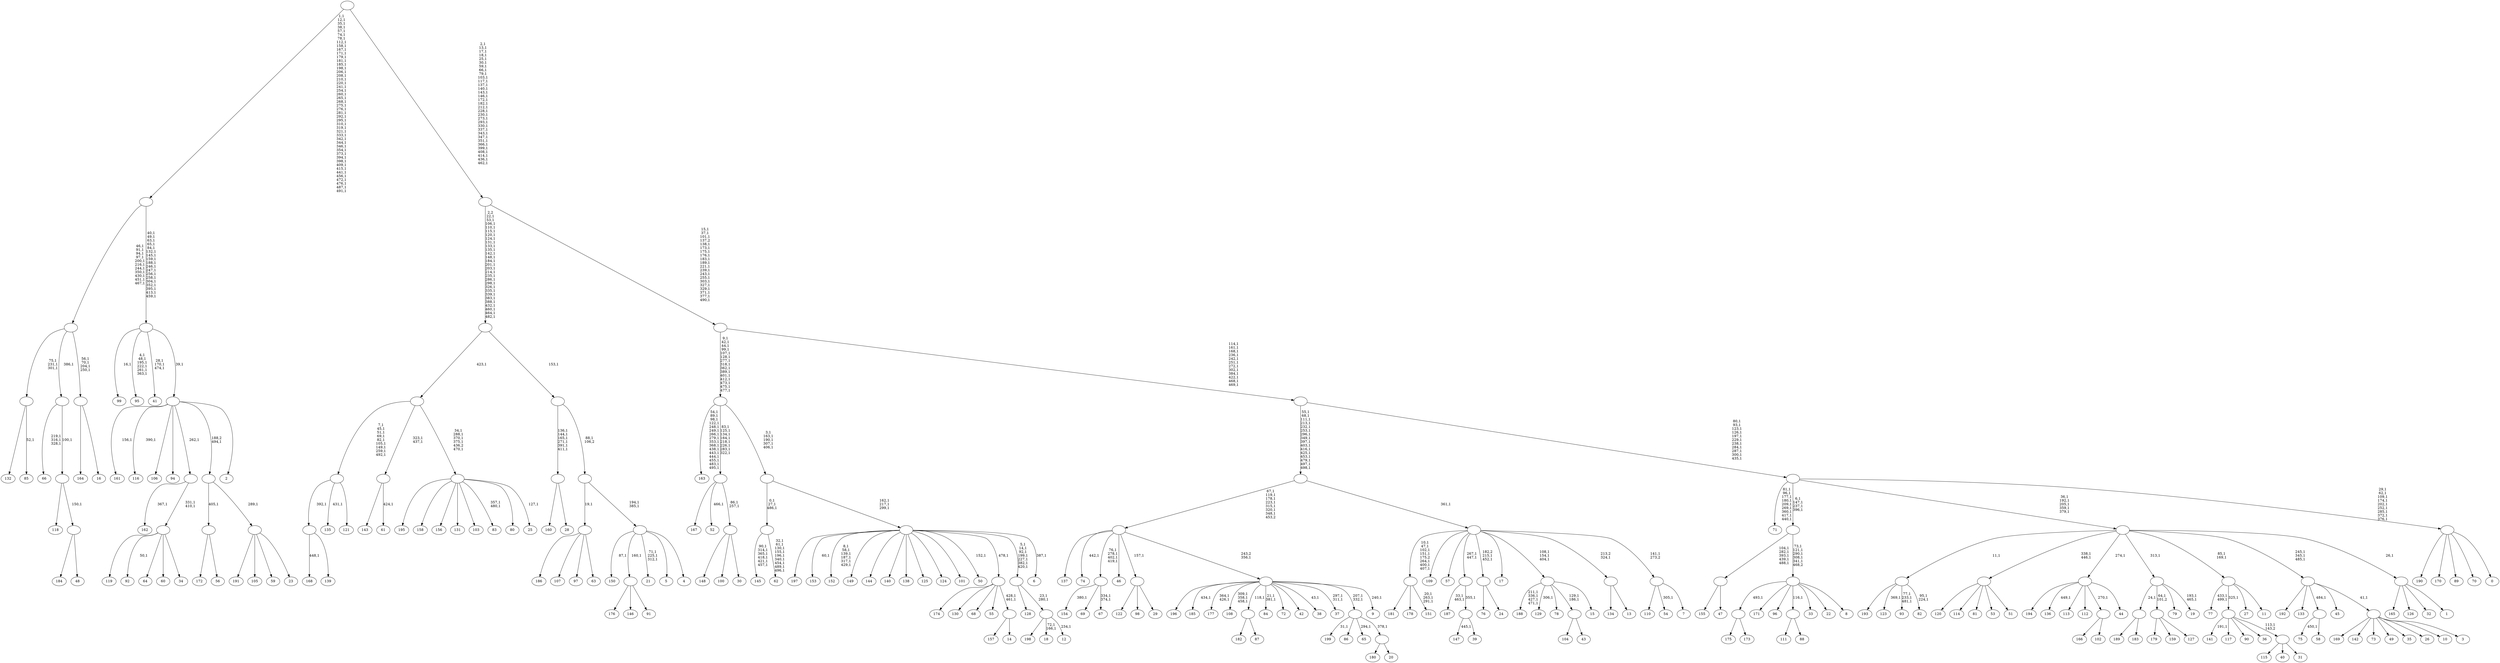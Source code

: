 digraph T {
	700 [label="199"]
	698 [label="198"]
	697 [label="197"]
	696 [label="196"]
	695 [label="195"]
	694 [label="194"]
	693 [label="193"]
	692 [label="192"]
	691 [label="191"]
	690 [label="190"]
	689 [label="189"]
	688 [label="188"]
	683 [label="187"]
	680 [label="186"]
	679 [label="185"]
	677 [label="184"]
	676 [label="183"]
	675 [label=""]
	674 [label="182"]
	673 [label="181"]
	672 [label="180"]
	671 [label="179"]
	670 [label="178"]
	669 [label="177"]
	666 [label="176"]
	665 [label="175"]
	664 [label="174"]
	663 [label="173"]
	662 [label=""]
	661 [label="172"]
	660 [label="171"]
	659 [label="170"]
	658 [label="169"]
	657 [label="168"]
	655 [label="167"]
	654 [label="166"]
	653 [label="165"]
	652 [label="164"]
	651 [label="163"]
	634 [label="162"]
	632 [label="161"]
	630 [label="160"]
	629 [label="159"]
	628 [label="158"]
	627 [label="157"]
	626 [label="156"]
	625 [label="155"]
	624 [label="154"]
	622 [label="153"]
	620 [label="152"]
	613 [label="151"]
	609 [label=""]
	602 [label="150"]
	600 [label="149"]
	599 [label="148"]
	598 [label="147"]
	596 [label="146"]
	595 [label="145"]
	588 [label="144"]
	587 [label="143"]
	586 [label="142"]
	585 [label="141"]
	583 [label="140"]
	582 [label="139"]
	581 [label=""]
	580 [label="138"]
	579 [label="137"]
	578 [label="136"]
	576 [label="135"]
	574 [label="134"]
	573 [label="133"]
	572 [label="132"]
	571 [label="131"]
	570 [label="130"]
	569 [label="129"]
	567 [label="128"]
	566 [label="127"]
	565 [label=""]
	564 [label="126"]
	563 [label="125"]
	562 [label="124"]
	561 [label="123"]
	559 [label="122"]
	558 [label="121"]
	557 [label=""]
	548 [label="120"]
	547 [label="119"]
	546 [label="118"]
	545 [label="117"]
	544 [label="116"]
	542 [label="115"]
	541 [label="114"]
	540 [label="113"]
	539 [label="112"]
	538 [label="111"]
	537 [label="110"]
	536 [label="109"]
	535 [label="108"]
	531 [label="107"]
	530 [label="106"]
	529 [label="105"]
	528 [label="104"]
	527 [label="103"]
	526 [label="102"]
	525 [label=""]
	524 [label="101"]
	523 [label="100"]
	522 [label="99"]
	520 [label="98"]
	519 [label="97"]
	518 [label="96"]
	517 [label="95"]
	510 [label="94"]
	509 [label="93"]
	505 [label="92"]
	503 [label="91"]
	502 [label=""]
	501 [label="90"]
	500 [label="89"]
	499 [label="88"]
	498 [label=""]
	497 [label="87"]
	496 [label=""]
	495 [label="86"]
	494 [label="85"]
	492 [label=""]
	489 [label="84"]
	486 [label="83"]
	483 [label="82"]
	480 [label=""]
	479 [label="81"]
	478 [label="80"]
	477 [label="79"]
	476 [label="78"]
	475 [label="77"]
	472 [label="76"]
	471 [label="75"]
	469 [label="74"]
	467 [label="73"]
	466 [label="72"]
	465 [label="71"]
	455 [label="70"]
	454 [label="69"]
	453 [label="68"]
	452 [label="67"]
	449 [label=""]
	445 [label="66"]
	441 [label="65"]
	439 [label="64"]
	438 [label="63"]
	437 [label=""]
	436 [label="62"]
	426 [label=""]
	423 [label="61"]
	421 [label=""]
	419 [label="60"]
	418 [label="59"]
	417 [label="58"]
	416 [label=""]
	415 [label="57"]
	414 [label="56"]
	413 [label=""]
	412 [label="55"]
	411 [label="54"]
	409 [label="53"]
	408 [label="52"]
	406 [label="51"]
	405 [label=""]
	403 [label="50"]
	401 [label="49"]
	400 [label="48"]
	399 [label=""]
	398 [label=""]
	397 [label=""]
	396 [label="47"]
	395 [label=""]
	390 [label="46"]
	389 [label="45"]
	388 [label="44"]
	387 [label=""]
	386 [label="43"]
	385 [label=""]
	383 [label="42"]
	382 [label="41"]
	378 [label="40"]
	377 [label="39"]
	376 [label=""]
	375 [label=""]
	373 [label="38"]
	371 [label="37"]
	368 [label="36"]
	367 [label="35"]
	366 [label="34"]
	365 [label=""]
	363 [label=""]
	362 [label="33"]
	361 [label="32"]
	360 [label="31"]
	359 [label=""]
	358 [label=""]
	357 [label="30"]
	356 [label=""]
	354 [label=""]
	346 [label="29"]
	345 [label=""]
	344 [label="28"]
	343 [label=""]
	337 [label="27"]
	336 [label="26"]
	335 [label="25"]
	333 [label=""]
	328 [label=""]
	327 [label="24"]
	326 [label=""]
	324 [label="23"]
	323 [label=""]
	322 [label=""]
	321 [label="22"]
	320 [label="21"]
	316 [label="20"]
	315 [label=""]
	314 [label=""]
	312 [label="19"]
	309 [label=""]
	308 [label="18"]
	305 [label="17"]
	304 [label="16"]
	303 [label=""]
	299 [label=""]
	288 [label="15"]
	287 [label=""]
	284 [label="14"]
	283 [label=""]
	281 [label=""]
	280 [label="13"]
	279 [label=""]
	278 [label="12"]
	276 [label=""]
	274 [label=""]
	267 [label="11"]
	266 [label=""]
	264 [label="10"]
	263 [label="9"]
	261 [label=""]
	260 [label=""]
	253 [label="8"]
	252 [label=""]
	247 [label=""]
	243 [label="7"]
	242 [label=""]
	241 [label=""]
	240 [label=""]
	224 [label="6"]
	222 [label=""]
	219 [label=""]
	214 [label=""]
	199 [label="5"]
	198 [label="4"]
	197 [label=""]
	195 [label=""]
	194 [label=""]
	193 [label=""]
	165 [label="3"]
	164 [label=""]
	163 [label=""]
	160 [label="2"]
	159 [label=""]
	158 [label=""]
	140 [label=""]
	92 [label="1"]
	91 [label=""]
	90 [label=""]
	85 [label="0"]
	84 [label=""]
	75 [label=""]
	64 [label=""]
	52 [label=""]
	33 [label=""]
	0 [label=""]
	675 -> 689 [label=""]
	675 -> 676 [label=""]
	662 -> 665 [label=""]
	662 -> 663 [label=""]
	609 -> 613 [label="20,1\n263,1\n291,1"]
	609 -> 673 [label=""]
	609 -> 670 [label=""]
	581 -> 657 [label="448,1"]
	581 -> 582 [label=""]
	565 -> 671 [label=""]
	565 -> 629 [label=""]
	565 -> 566 [label=""]
	557 -> 576 [label="431,1"]
	557 -> 581 [label="392,1"]
	557 -> 558 [label=""]
	525 -> 654 [label=""]
	525 -> 526 [label=""]
	502 -> 666 [label=""]
	502 -> 596 [label=""]
	502 -> 503 [label=""]
	498 -> 538 [label=""]
	498 -> 499 [label=""]
	496 -> 674 [label=""]
	496 -> 497 [label=""]
	492 -> 494 [label="52,1"]
	492 -> 572 [label=""]
	480 -> 483 [label="95,1\n224,1"]
	480 -> 509 [label="77,1\n233,1\n481,1"]
	480 -> 561 [label="369,1"]
	480 -> 693 [label=""]
	449 -> 452 [label="334,1\n374,1"]
	449 -> 624 [label="380,1"]
	449 -> 454 [label=""]
	437 -> 680 [label=""]
	437 -> 531 [label=""]
	437 -> 519 [label=""]
	437 -> 438 [label=""]
	426 -> 436 [label="32,1\n61,1\n130,1\n155,1\n196,1\n340,1\n454,1\n489,1\n496,1"]
	426 -> 595 [label="90,1\n314,1\n365,1\n418,1\n421,1\n457,1"]
	421 -> 423 [label="424,1"]
	421 -> 587 [label=""]
	416 -> 471 [label="450,1"]
	416 -> 417 [label=""]
	413 -> 661 [label=""]
	413 -> 414 [label=""]
	405 -> 548 [label=""]
	405 -> 541 [label=""]
	405 -> 479 [label=""]
	405 -> 409 [label=""]
	405 -> 406 [label=""]
	399 -> 677 [label=""]
	399 -> 400 [label=""]
	398 -> 546 [label=""]
	398 -> 399 [label="150,1"]
	397 -> 445 [label="219,1\n316,1\n328,1"]
	397 -> 398 [label="100,1"]
	395 -> 625 [label=""]
	395 -> 396 [label=""]
	387 -> 578 [label="449,1"]
	387 -> 694 [label=""]
	387 -> 540 [label=""]
	387 -> 539 [label=""]
	387 -> 525 [label="270,1"]
	387 -> 388 [label=""]
	385 -> 528 [label=""]
	385 -> 386 [label=""]
	376 -> 598 [label="445,1"]
	376 -> 377 [label=""]
	375 -> 683 [label="33,1\n463,1"]
	375 -> 376 [label="355,1"]
	365 -> 505 [label="50,1"]
	365 -> 547 [label=""]
	365 -> 439 [label=""]
	365 -> 419 [label=""]
	365 -> 366 [label=""]
	363 -> 365 [label="331,1\n410,1"]
	363 -> 634 [label="367,1"]
	359 -> 542 [label=""]
	359 -> 378 [label=""]
	359 -> 360 [label=""]
	358 -> 585 [label="191,1"]
	358 -> 545 [label=""]
	358 -> 501 [label=""]
	358 -> 368 [label=""]
	358 -> 359 [label="113,1\n143,2"]
	356 -> 599 [label=""]
	356 -> 523 [label=""]
	356 -> 357 [label=""]
	354 -> 356 [label="86,1\n257,1"]
	354 -> 408 [label="466,1"]
	354 -> 655 [label=""]
	345 -> 559 [label=""]
	345 -> 520 [label=""]
	345 -> 346 [label=""]
	343 -> 630 [label=""]
	343 -> 344 [label=""]
	333 -> 335 [label="127,1"]
	333 -> 486 [label="357,1\n480,1"]
	333 -> 695 [label=""]
	333 -> 628 [label=""]
	333 -> 626 [label=""]
	333 -> 571 [label=""]
	333 -> 527 [label=""]
	333 -> 478 [label=""]
	328 -> 333 [label="34,1\n288,1\n370,1\n375,1\n436,2\n470,1"]
	328 -> 421 [label="323,1\n437,1"]
	328 -> 557 [label="7,1\n45,1\n51,1\n69,1\n82,1\n105,1\n149,1\n259,1\n492,1"]
	326 -> 472 [label=""]
	326 -> 327 [label=""]
	323 -> 691 [label=""]
	323 -> 529 [label=""]
	323 -> 418 [label=""]
	323 -> 324 [label=""]
	322 -> 413 [label="405,1"]
	322 -> 323 [label="289,1"]
	315 -> 672 [label=""]
	315 -> 316 [label=""]
	314 -> 441 [label="294,1"]
	314 -> 700 [label="31,1"]
	314 -> 495 [label=""]
	314 -> 315 [label="378,1"]
	309 -> 312 [label="193,1\n465,1"]
	309 -> 675 [label="24,1"]
	309 -> 565 [label="64,1\n101,2"]
	309 -> 477 [label=""]
	303 -> 652 [label=""]
	303 -> 304 [label=""]
	299 -> 303 [label="56,1\n70,1\n204,1\n250,1"]
	299 -> 492 [label="75,1\n231,1\n301,1"]
	299 -> 397 [label="386,1"]
	287 -> 385 [label="129,1\n186,1"]
	287 -> 569 [label="306,1"]
	287 -> 688 [label="211,1\n336,1\n427,1\n471,1"]
	287 -> 476 [label=""]
	287 -> 288 [label=""]
	283 -> 627 [label=""]
	283 -> 284 [label=""]
	281 -> 283 [label="428,1\n461,1"]
	281 -> 664 [label=""]
	281 -> 570 [label=""]
	281 -> 453 [label=""]
	281 -> 412 [label=""]
	279 -> 574 [label=""]
	279 -> 280 [label=""]
	276 -> 278 [label="234,1"]
	276 -> 308 [label="72,1\n166,1"]
	276 -> 698 [label=""]
	274 -> 276 [label="23,1\n280,1"]
	274 -> 567 [label=""]
	266 -> 475 [label="433,1\n499,1"]
	266 -> 358 [label="325,1"]
	266 -> 337 [label=""]
	266 -> 267 [label=""]
	261 -> 263 [label="240,1"]
	261 -> 314 [label="207,1\n332,1"]
	261 -> 371 [label="297,1\n311,1"]
	261 -> 373 [label="43,1"]
	261 -> 489 [label="21,1\n381,1"]
	261 -> 535 [label="309,1\n358,1\n458,1"]
	261 -> 669 [label="364,1\n426,1"]
	261 -> 679 [label="434,1"]
	261 -> 696 [label=""]
	261 -> 496 [label="118,1"]
	261 -> 466 [label=""]
	261 -> 383 [label=""]
	260 -> 449 [label="76,1\n278,1\n402,1\n419,1"]
	260 -> 469 [label="442,1"]
	260 -> 579 [label=""]
	260 -> 390 [label=""]
	260 -> 345 [label="157,1"]
	260 -> 261 [label="243,2\n356,1"]
	252 -> 662 [label="493,1"]
	252 -> 660 [label=""]
	252 -> 518 [label=""]
	252 -> 498 [label="116,1"]
	252 -> 362 [label=""]
	252 -> 321 [label=""]
	252 -> 253 [label=""]
	247 -> 252 [label="73,1\n121,1\n290,1\n308,1\n341,1\n468,2"]
	247 -> 395 [label="104,1\n282,1\n393,1\n439,1\n488,1"]
	242 -> 411 [label="305,1"]
	242 -> 537 [label=""]
	242 -> 243 [label=""]
	241 -> 287 [label="108,1\n154,1\n404,1"]
	241 -> 326 [label="182,2\n215,1\n452,1"]
	241 -> 375 [label="267,1\n447,1"]
	241 -> 609 [label="10,1\n47,1\n102,1\n151,1\n175,2\n264,1\n400,1\n407,1"]
	241 -> 536 [label=""]
	241 -> 415 [label=""]
	241 -> 305 [label=""]
	241 -> 279 [label="213,2\n324,1"]
	241 -> 242 [label="141,1\n273,2"]
	240 -> 260 [label="67,1\n119,1\n178,1\n223,1\n315,1\n320,1\n348,1\n453,2"]
	240 -> 241 [label="361,1"]
	222 -> 224 [label="387,1"]
	222 -> 274 [label="5,1\n14,1\n92,1\n199,1\n227,1\n382,1\n420,1"]
	222 -> 403 [label="152,1"]
	222 -> 620 [label="8,1\n58,1\n139,1\n187,1\n317,1\n429,1"]
	222 -> 622 [label="60,1"]
	222 -> 697 [label=""]
	222 -> 600 [label=""]
	222 -> 588 [label=""]
	222 -> 583 [label=""]
	222 -> 580 [label=""]
	222 -> 563 [label=""]
	222 -> 562 [label=""]
	222 -> 524 [label=""]
	222 -> 281 [label="478,1"]
	219 -> 222 [label="162,1\n217,1\n299,1"]
	219 -> 426 [label="0,1\n27,1\n486,1"]
	214 -> 219 [label="3,1\n163,1\n190,1\n307,1\n406,1"]
	214 -> 354 [label="83,1\n125,1\n134,1\n164,1\n218,1\n226,1\n283,1\n322,1"]
	214 -> 651 [label="54,1\n89,1\n98,1\n122,1\n248,1\n249,1\n266,1\n279,1\n353,1\n368,1\n438,1\n443,1\n444,1\n455,1\n483,1\n495,1"]
	197 -> 320 [label="71,1\n225,1\n312,1"]
	197 -> 602 [label="87,1"]
	197 -> 502 [label="160,1"]
	197 -> 199 [label=""]
	197 -> 198 [label=""]
	195 -> 197 [label="194,1\n385,1"]
	195 -> 437 [label="19,1"]
	194 -> 343 [label="136,1\n144,1\n165,1\n271,1\n391,1\n411,1"]
	194 -> 195 [label="88,1\n106,2"]
	193 -> 328 [label="423,1"]
	193 -> 194 [label="153,1"]
	164 -> 658 [label=""]
	164 -> 586 [label=""]
	164 -> 467 [label=""]
	164 -> 401 [label=""]
	164 -> 367 [label=""]
	164 -> 336 [label=""]
	164 -> 264 [label=""]
	164 -> 165 [label=""]
	163 -> 692 [label=""]
	163 -> 573 [label=""]
	163 -> 416 [label="484,1"]
	163 -> 389 [label=""]
	163 -> 164 [label="41,1"]
	159 -> 544 [label="390,1"]
	159 -> 632 [label="156,1"]
	159 -> 530 [label=""]
	159 -> 510 [label=""]
	159 -> 363 [label="262,1"]
	159 -> 322 [label="188,2\n494,1"]
	159 -> 160 [label=""]
	158 -> 382 [label="28,1\n170,1\n474,1"]
	158 -> 517 [label="4,1\n48,1\n195,1\n222,1\n261,1\n363,1"]
	158 -> 522 [label="16,1"]
	158 -> 159 [label="39,1"]
	140 -> 158 [label="40,1\n49,1\n63,1\n65,1\n84,1\n132,1\n145,1\n159,1\n188,1\n246,1\n247,1\n256,1\n258,1\n304,1\n352,1\n395,1\n413,1\n459,1"]
	140 -> 299 [label="46,1\n91,1\n94,1\n97,1\n200,1\n216,1\n244,1\n350,1\n430,1\n451,1\n467,1"]
	91 -> 653 [label=""]
	91 -> 564 [label=""]
	91 -> 361 [label=""]
	91 -> 92 [label=""]
	90 -> 163 [label="245,1\n345,1\n485,1"]
	90 -> 266 [label="85,1\n169,1"]
	90 -> 405 [label="338,1\n446,1"]
	90 -> 480 [label="11,1"]
	90 -> 387 [label="274,1"]
	90 -> 309 [label="313,1"]
	90 -> 91 [label="26,1"]
	84 -> 690 [label=""]
	84 -> 659 [label=""]
	84 -> 500 [label=""]
	84 -> 455 [label=""]
	84 -> 85 [label=""]
	75 -> 84 [label="29,1\n62,1\n109,1\n174,1\n202,1\n252,1\n285,1\n372,1\n376,1"]
	75 -> 90 [label="36,1\n192,1\n205,1\n359,1\n379,1"]
	75 -> 247 [label="6,1\n147,1\n237,1\n396,1"]
	75 -> 465 [label="81,1\n96,1\n177,1\n180,1\n209,1\n269,1\n360,1\n417,1\n440,1"]
	64 -> 75 [label="80,1\n93,1\n123,1\n126,1\n197,1\n229,1\n238,1\n284,1\n287,1\n300,1\n435,1"]
	64 -> 240 [label="55,1\n68,1\n111,1\n213,1\n232,1\n253,1\n296,1\n349,1\n397,1\n403,1\n416,1\n425,1\n453,1\n479,1\n497,1\n498,1"]
	52 -> 64 [label="114,1\n161,1\n168,1\n236,1\n242,1\n251,1\n272,1\n302,1\n384,1\n422,1\n468,1\n469,1"]
	52 -> 214 [label="9,1\n42,1\n44,1\n99,1\n107,1\n128,1\n277,1\n318,1\n362,1\n389,1\n401,1\n412,1\n473,1\n475,1\n477,1"]
	33 -> 52 [label="15,1\n37,1\n101,1\n137,2\n138,1\n173,1\n175,1\n176,1\n183,1\n189,1\n221,1\n239,1\n243,1\n255,1\n303,1\n327,1\n329,1\n371,1\n377,1\n490,1"]
	33 -> 193 [label="2,2\n22,1\n53,1\n106,1\n110,1\n115,1\n120,1\n124,1\n131,1\n133,1\n135,1\n142,1\n148,1\n184,1\n201,1\n203,1\n214,1\n235,1\n286,1\n298,1\n326,1\n335,1\n339,1\n383,1\n388,1\n432,1\n460,1\n464,1\n482,1"]
	0 -> 33 [label="2,1\n13,1\n17,1\n18,1\n25,1\n30,1\n59,1\n66,1\n79,1\n103,1\n117,1\n137,1\n140,1\n143,1\n146,1\n172,1\n182,1\n212,1\n228,1\n230,1\n273,1\n293,1\n330,1\n337,1\n343,1\n347,1\n351,1\n366,1\n399,1\n408,1\n414,1\n436,1\n462,1"]
	0 -> 140 [label="1,1\n12,1\n35,1\n38,1\n57,1\n74,1\n78,1\n112,1\n158,1\n167,1\n171,1\n179,1\n181,1\n185,1\n198,1\n206,1\n208,1\n210,1\n220,1\n241,1\n254,1\n260,1\n265,1\n268,1\n275,1\n276,1\n281,1\n292,1\n295,1\n310,1\n319,1\n321,1\n333,1\n342,1\n344,1\n346,1\n354,1\n373,1\n394,1\n398,1\n409,1\n415,1\n441,1\n456,1\n472,1\n476,1\n487,1\n491,1"]
}
